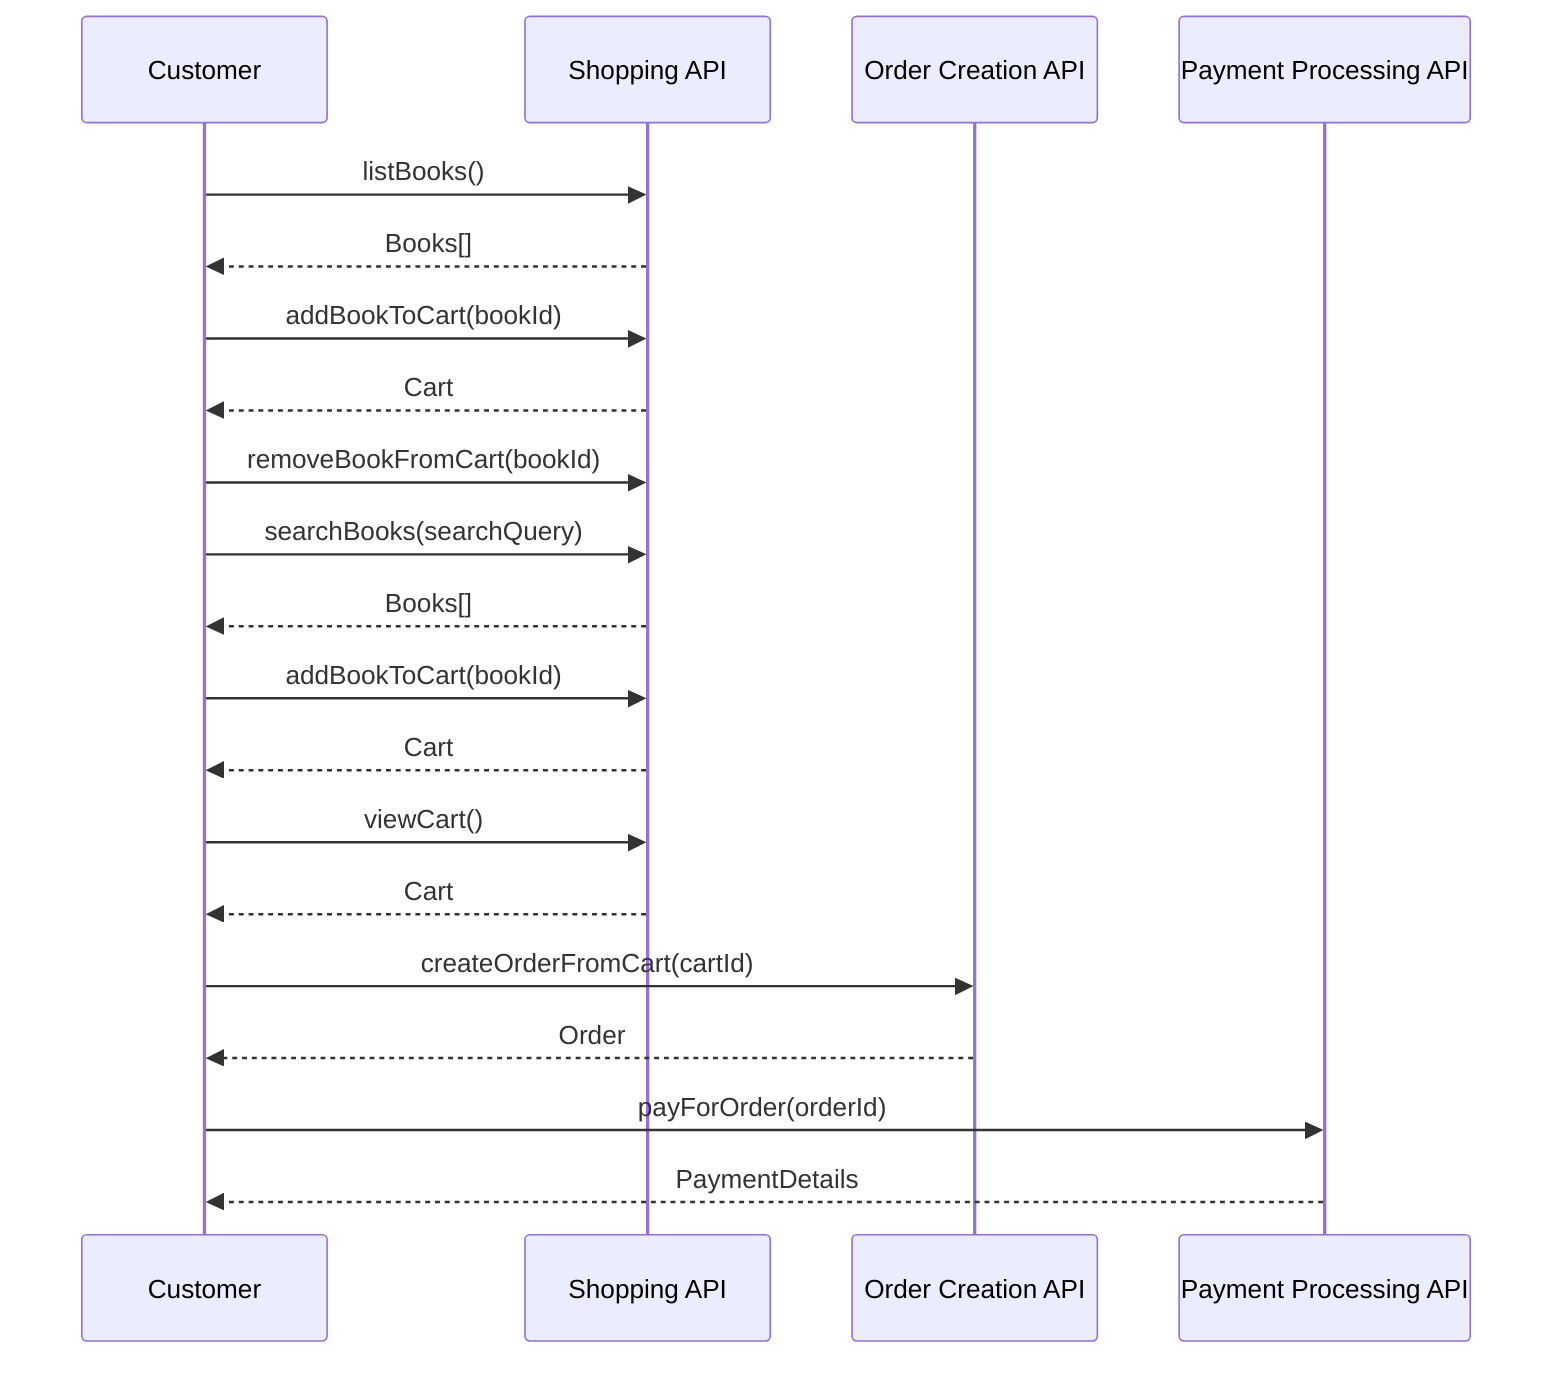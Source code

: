sequenceDiagram
    participant Customer
    participant Shopping API
    participant Order Creation API
    participant Payment Processing API

    Customer->>Shopping API: listBooks()
    Shopping API-->>Customer: Books[]
    Customer->>Shopping API: addBookToCart(bookId)
    Shopping API-->>Customer: Cart
    Customer->>Shopping API: removeBookFromCart(bookId)

    Customer->>Shopping API: searchBooks(searchQuery)
    Shopping API-->>Customer: Books[]
    Customer->>Shopping API: addBookToCart(bookId)
    Shopping API-->>Customer: Cart

    Customer->>Shopping API: viewCart()
    Shopping API-->>Customer: Cart
    Customer->>Order Creation API: createOrderFromCart(cartId)
    Order Creation API-->>Customer: Order

    Customer->>Payment Processing API: payForOrder(orderId)
    Payment Processing API-->>Customer: PaymentDetails